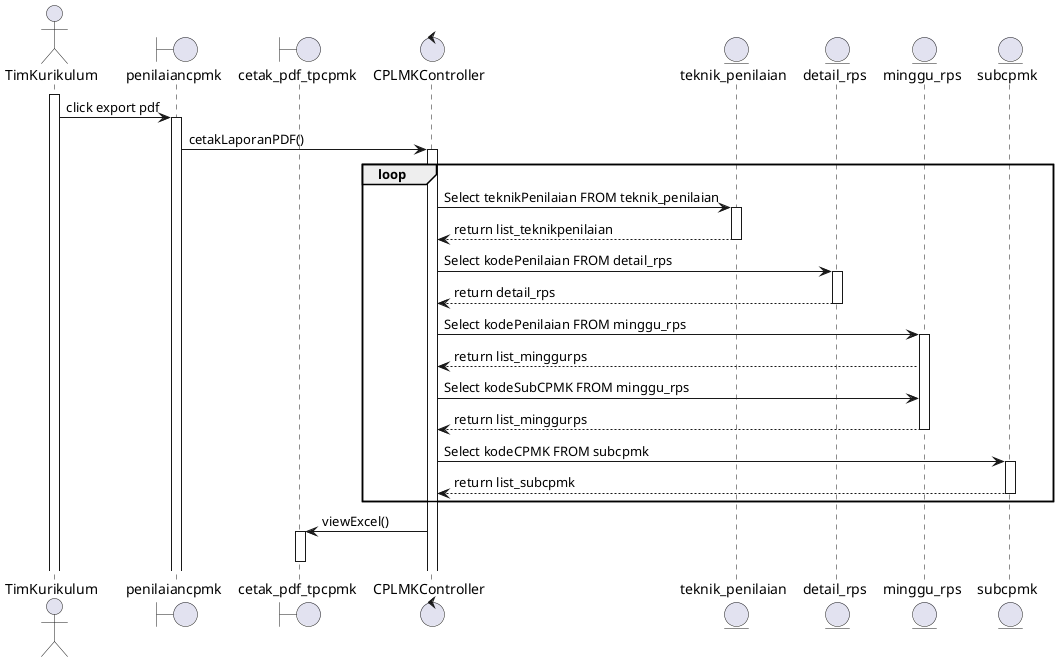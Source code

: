 @startuml View dan Export CPL-MK
actor TimKurikulum as Foo
boundary penilaiancpmk as Foo1
boundary cetak_pdf_tpcpmk as Foo2
control CPLMKController as Foo3
entity teknik_penilaian as Foo4
entity detail_rps as Foo5
entity minggu_rps as Foo6
entity subcpmk as Foo7

activate Foo
Foo -> Foo1 : click export pdf
activate Foo1
Foo1 -> Foo3 : cetakLaporanPDF()
loop
activate Foo3
Foo3 -> Foo4 : Select teknikPenilaian FROM teknik_penilaian
activate Foo4
Foo4 --> Foo3 : return list_teknikpenilaian
deactivate Foo4
Foo3 -> Foo5 : Select kodePenilaian FROM detail_rps
activate Foo5
Foo5 --> Foo3 : return detail_rps
deactivate Foo5
Foo3 -> Foo6 : Select kodePenilaian FROM minggu_rps
activate Foo6
Foo6 --> Foo3 : return list_minggurps
Foo3 -> Foo6 : Select kodeSubCPMK FROM minggu_rps
Foo6 --> Foo3 : return list_minggurps
deactivate Foo6
Foo3 -> Foo7 : Select kodeCPMK FROM subcpmk
activate Foo7
Foo7 --> Foo3 : return list_subcpmk
deactivate Foo7
end
Foo3 -> Foo2 : viewExcel()
activate Foo2
deactivate Foo2

@enduml